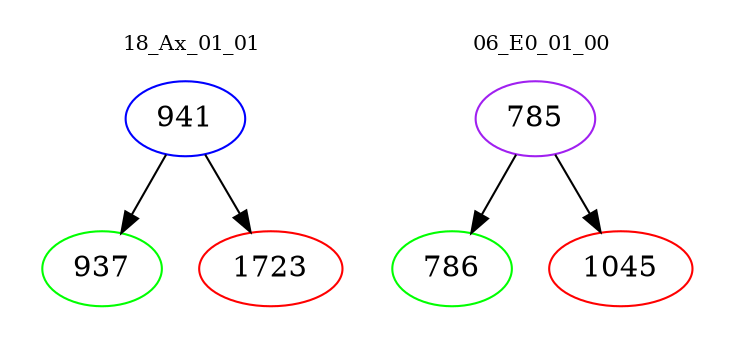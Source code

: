 digraph{
subgraph cluster_0 {
color = white
label = "18_Ax_01_01";
fontsize=10;
T0_941 [label="941", color="blue"]
T0_941 -> T0_937 [color="black"]
T0_937 [label="937", color="green"]
T0_941 -> T0_1723 [color="black"]
T0_1723 [label="1723", color="red"]
}
subgraph cluster_1 {
color = white
label = "06_E0_01_00";
fontsize=10;
T1_785 [label="785", color="purple"]
T1_785 -> T1_786 [color="black"]
T1_786 [label="786", color="green"]
T1_785 -> T1_1045 [color="black"]
T1_1045 [label="1045", color="red"]
}
}
